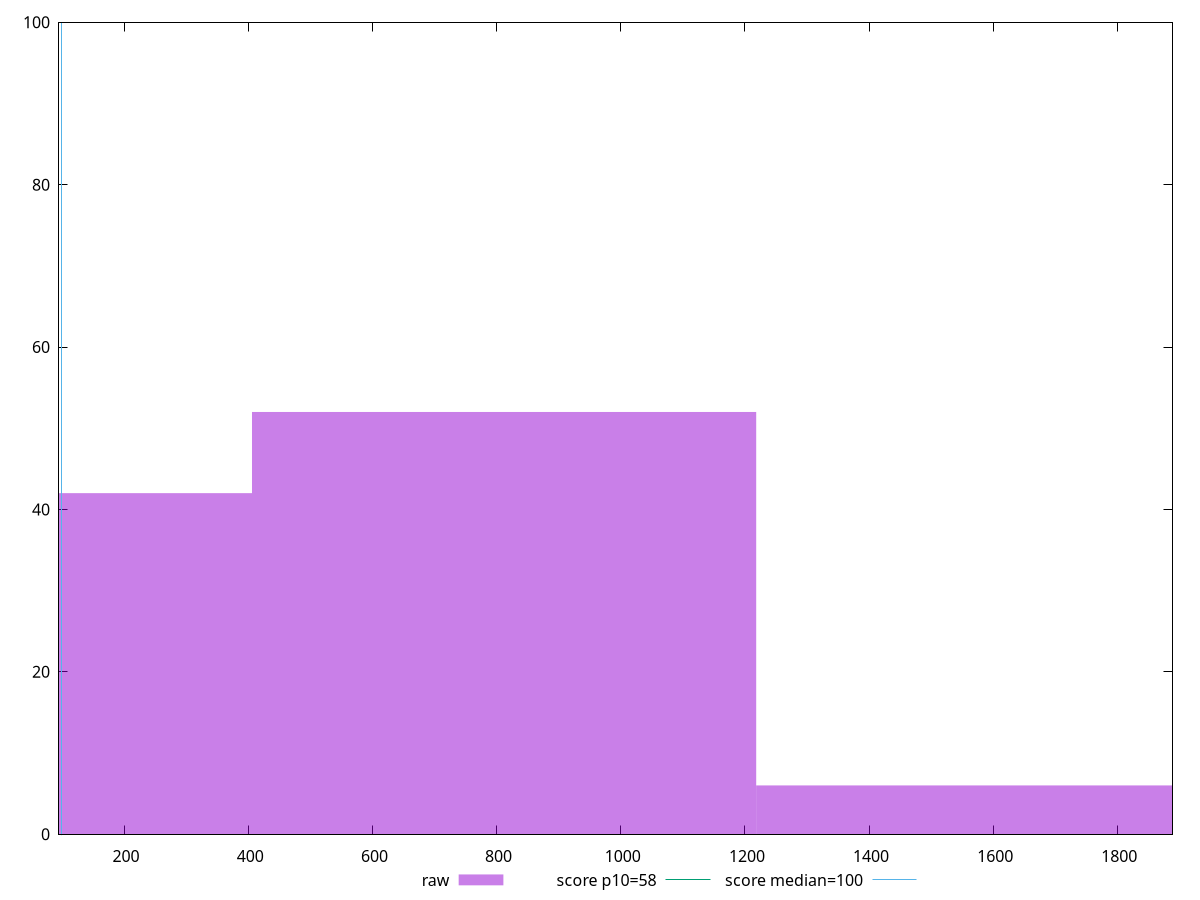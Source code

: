 reset

$raw <<EOF
812.1512236428218 52
0 42
1624.3024472856437 6
EOF

set key outside below
set boxwidth 812.1512236428218
set xrange [95.20000000000024:1888.8000000000025]
set yrange [0:100]
set trange [0:100]
set style fill transparent solid 0.5 noborder

set parametric
set terminal svg size 640, 490 enhanced background rgb 'white'
set output "report_00015_2021-02-09T16-11-33.973Z/estimated-input-latency/samples/pages/raw/histogram.svg"

plot $raw title "raw" with boxes, \
     58,t title "score p10=58", \
     100,t title "score median=100"

reset
